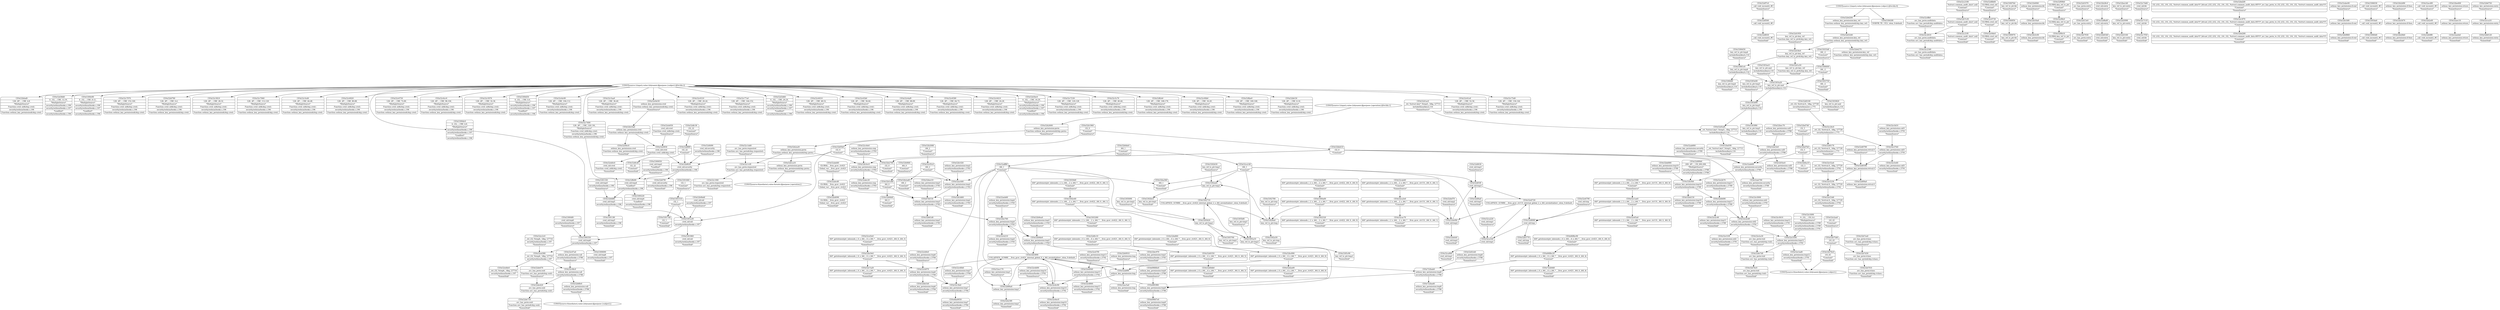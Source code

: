 digraph {
	CE0x52df830 [shape=record,shape=Mrecord,label="{CE0x52df830|_call_void_mcount()_#3|*SummSink*}"]
	CE0x52c5e40 [shape=record,shape=Mrecord,label="{CE0x52c5e40|128:_i8*,_:_CRE_44,48_|*MultipleSource*|Function::cred_sid&Arg::cred::|security/selinux/hooks.c,196|Function::selinux_key_permission&Arg::cred::}"]
	CE0x52b2760 [shape=record,shape=Mrecord,label="{CE0x52b2760|i32_0|*Constant*|*SummSink*}"]
	CE0x52c1ae0 [shape=record,shape=Mrecord,label="{CE0x52c1ae0|i64*_getelementptr_inbounds_(_2_x_i64_,_2_x_i64_*___llvm_gcov_ctr131,_i64_0,_i64_0)|*Constant*}"]
	CE0x52bf780 [shape=record,shape=Mrecord,label="{CE0x52bf780|128:_i8*,_:_CRE_0,4_|*MultipleSource*|Function::cred_sid&Arg::cred::|security/selinux/hooks.c,196|Function::selinux_key_permission&Arg::cred::}"]
	CE0x52e5590 [shape=record,shape=Mrecord,label="{CE0x52e5590|i64*_getelementptr_inbounds_(_2_x_i64_,_2_x_i64_*___llvm_gcov_ctr131,_i64_0,_i64_0)|*Constant*|*SummSource*}"]
	CE0x52c40b0 [shape=record,shape=Mrecord,label="{CE0x52c40b0|selinux_key_permission:tmp7|security/selinux/hooks.c,5784|*SummSource*}"]
	CE0x52b7e30 [shape=record,shape=Mrecord,label="{CE0x52b7e30|%struct.common_audit_data*_null|*Constant*}"]
	CE0x5302ae0 [shape=record,shape=Mrecord,label="{CE0x5302ae0|key_ref_to_ptr:tmp1}"]
	CE0x52df4a0 [shape=record,shape=Mrecord,label="{CE0x52df4a0|cred_sid:tmp3|*SummSink*}"]
	CE0x52b0de0 [shape=record,shape=Mrecord,label="{CE0x52b0de0|i64_1|*Constant*|*SummSource*}"]
	CE0x52b3ec0 [shape=record,shape=Mrecord,label="{CE0x52b3ec0|selinux_key_permission:cmp|security/selinux/hooks.c,5783}"]
	CE0x52ac170 [shape=record,shape=Mrecord,label="{CE0x52ac170|selinux_key_permission:tmp1|*SummSource*}"]
	CE0x52c5810 [shape=record,shape=Mrecord,label="{CE0x52c5810|128:_i8*,_:_CRE_28,32_|*MultipleSource*|Function::cred_sid&Arg::cred::|security/selinux/hooks.c,196|Function::selinux_key_permission&Arg::cred::}"]
	CE0x52d09a0 [shape=record,shape=Mrecord,label="{CE0x52d09a0|selinux_key_permission:retval.0|*SummSink*}"]
	CE0x52c0730 [shape=record,shape=Mrecord,label="{CE0x52c0730|GLOBAL:cred_sid|*Constant*}"]
	CE0x52d4490 [shape=record,shape=Mrecord,label="{CE0x52d4490|selinux_key_permission:tmp11|security/selinux/hooks.c,5789}"]
	CE0x52bb410 [shape=record,shape=Mrecord,label="{CE0x52bb410|i32_0|*Constant*}"]
	CE0x5300a00 [shape=record,shape=Mrecord,label="{CE0x5300a00|i64*_getelementptr_inbounds_(_2_x_i64_,_2_x_i64_*___llvm_gcov_ctr422,_i64_0,_i64_0)|*Constant*}"]
	CE0x5300970 [shape=record,shape=Mrecord,label="{CE0x5300970|key_ref_to_ptr:bb|*SummSink*}"]
	CE0x52ed4e0 [shape=record,shape=Mrecord,label="{CE0x52ed4e0|_ret_i32_%tmp6,_!dbg_!27716|security/selinux/hooks.c,197|*SummSink*}"]
	CE0x52cac70 [shape=record,shape=Mrecord,label="{CE0x52cac70|i64*_getelementptr_inbounds_(_2_x_i64_,_2_x_i64_*___llvm_gcov_ctr131,_i64_0,_i64_1)|*Constant*|*SummSink*}"]
	CE0x52b0f40 [shape=record,shape=Mrecord,label="{CE0x52b0f40|selinux_key_permission:bb|*SummSource*}"]
	CE0x52abf60 [shape=record,shape=Mrecord,label="{CE0x52abf60|selinux_key_permission:tmp}"]
	CE0x5302a50 [shape=record,shape=Mrecord,label="{CE0x5302a50|key_ref_to_ptr:tmp|*SummSink*}"]
	CE0x52dfcd0 [shape=record,shape=Mrecord,label="{CE0x52dfcd0|i32_22|*Constant*|*SummSink*}"]
	CE0x5300350 [shape=record,shape=Mrecord,label="{CE0x5300350|cred_sid:tmp6|security/selinux/hooks.c,197}"]
	CE0x52f1bc0 [shape=record,shape=Mrecord,label="{CE0x52f1bc0|selinux_key_permission:call1|security/selinux/hooks.c,5788|*SummSink*}"]
	CE0x52bc970 [shape=record,shape=Mrecord,label="{CE0x52bc970|selinux_key_permission:tmp5|security/selinux/hooks.c,5783|*SummSink*}"]
	CE0x52f09b0 [shape=record,shape=Mrecord,label="{CE0x52f09b0|GLOBAL:key_ref_to_ptr|*Constant*|*SummSource*}"]
	CE0x52b2ad0 [shape=record,shape=Mrecord,label="{CE0x52b2ad0|i64_2|*Constant*|*SummSink*}"]
	CE0x52bd7b0 [shape=record,shape=Mrecord,label="{CE0x52bd7b0|i32_5|*Constant*}"]
	CE0x52ca960 [shape=record,shape=Mrecord,label="{CE0x52ca960|cred_sid:tmp1|*SummSink*}"]
	CE0x52e47f0 [shape=record,shape=Mrecord,label="{CE0x52e47f0|selinux_key_permission:tmp13|security/selinux/hooks.c,5792|*SummSource*}"]
	CE0x5303e00 [shape=record,shape=Mrecord,label="{CE0x5303e00|key_ref_to_ptr:tmp5|include/linux/key.h,116|*SummSource*}"]
	CE0x52b2080 [shape=record,shape=Mrecord,label="{CE0x52b2080|i64_2|*Constant*|*SummSource*}"]
	CE0x52eb050 [shape=record,shape=Mrecord,label="{CE0x52eb050|cred_sid:cred|Function::cred_sid&Arg::cred::|*SummSource*}"]
	CE0x5300050 [shape=record,shape=Mrecord,label="{CE0x5300050|cred_sid:tmp4|*LoadInst*|security/selinux/hooks.c,196|*SummSource*}"]
	CE0x52c2180 [shape=record,shape=Mrecord,label="{CE0x52c2180|%struct.common_audit_data*_null|*Constant*|*SummSource*}"]
	CE0x52c05c0 [shape=record,shape=Mrecord,label="{CE0x52c05c0|i64_2|*Constant*}"]
	CE0x52b5770 [shape=record,shape=Mrecord,label="{CE0x52b5770|cred_sid:tmp|*SummSink*}"]
	CE0x53030d0 [shape=record,shape=Mrecord,label="{CE0x53030d0|i64*_getelementptr_inbounds_(_2_x_i64_,_2_x_i64_*___llvm_gcov_ctr422,_i64_0,_i64_1)|*Constant*|*SummSource*}"]
	CE0x52abc20 [shape=record,shape=Mrecord,label="{CE0x52abc20|selinux_key_permission:cmp|security/selinux/hooks.c,5783|*SummSink*}"]
	CE0x52e9de0 [shape=record,shape=Mrecord,label="{CE0x52e9de0|GLOBAL:cred_sid|*Constant*|*SummSink*}"]
	CE0x52bfd80 [shape=record,shape=Mrecord,label="{CE0x52bfd80|cred_sid:tmp5|security/selinux/hooks.c,196}"]
	CE0x53004f0 [shape=record,shape=Mrecord,label="{CE0x53004f0|cred_sid:tmp6|security/selinux/hooks.c,197|*SummSource*}"]
	CE0x5301510 [shape=record,shape=Mrecord,label="{CE0x5301510|i32_1|*Constant*}"]
	CE0x52d13e0 [shape=record,shape=Mrecord,label="{CE0x52d13e0|avc_has_perm:entry}"]
	CE0x52b3d60 [shape=record,shape=Mrecord,label="{CE0x52b3d60|selinux_key_permission:tmp2|security/selinux/hooks.c,5783|*SummSink*}"]
	CE0x52e6790 [shape=record,shape=Mrecord,label="{CE0x52e6790|cred_sid:tmp|*SummSource*}"]
	CE0x69666e0 [shape=record,shape=Mrecord,label="{CE0x69666e0|selinux_key_permission:tmp9|security/selinux/hooks.c,5786|*SummSource*}"]
	CE0x52b4200 [shape=record,shape=Mrecord,label="{CE0x52b4200|selinux_key_permission:key_ref|Function::selinux_key_permission&Arg::key_ref::|*SummSource*}"]
	CE0x5305620 [shape=record,shape=Mrecord,label="{CE0x5305620|key_ref_to_ptr:tmp2}"]
	CE0x52bd150 [shape=record,shape=Mrecord,label="{CE0x52bd150|selinux_key_permission:tmp10|security/selinux/hooks.c,5789|*SummSink*}"]
	CE0x52de670 [shape=record,shape=Mrecord,label="{CE0x52de670|avc_has_perm:ssid|Function::avc_has_perm&Arg::ssid::|*SummSource*}"]
	CE0x5303d90 [shape=record,shape=Mrecord,label="{CE0x5303d90|key_ref_to_ptr:tmp5|include/linux/key.h,116}"]
	CE0x52c3fa0 [shape=record,shape=Mrecord,label="{CE0x52c3fa0|selinux_key_permission:tmp7|security/selinux/hooks.c,5784}"]
	CE0x722b9d0 [shape=record,shape=Mrecord,label="{CE0x722b9d0|i64*_getelementptr_inbounds_(_6_x_i64_,_6_x_i64_*___llvm_gcov_ctr421,_i64_0,_i64_4)|*Constant*|*SummSink*}"]
	CE0x5303a20 [shape=record,shape=Mrecord,label="{CE0x5303a20|key_ref_to_ptr:and|include/linux/key.h,116}"]
	CE0x5305690 [shape=record,shape=Mrecord,label="{CE0x5305690|key_ref_to_ptr:tmp2|*SummSource*}"]
	CE0x52cffb0 [shape=record,shape=Mrecord,label="{CE0x52cffb0|avc_has_perm:auditdata|Function::avc_has_perm&Arg::auditdata::|*SummSource*}"]
	CE0x52e5230 [shape=record,shape=Mrecord,label="{CE0x52e5230|_ret_i32_%retval.0,_!dbg_!27729|security/selinux/hooks.c,5792}"]
	CE0x52e6720 [shape=record,shape=Mrecord,label="{CE0x52e6720|COLLAPSED:_GCMRE___llvm_gcov_ctr131_internal_global_2_x_i64_zeroinitializer:_elem_0:default:}"]
	CE0x52e2aa0 [shape=record,shape=Mrecord,label="{CE0x52e2aa0|i16_43|*Constant*|*SummSource*}"]
	CE0x52de420 [shape=record,shape=Mrecord,label="{CE0x52de420|avc_has_perm:ssid|Function::avc_has_perm&Arg::ssid::}"]
	CE0x52bf460 [shape=record,shape=Mrecord,label="{CE0x52bf460|i64_0|*Constant*|*SummSource*}"]
	CE0x52b6540 [shape=record,shape=Mrecord,label="{CE0x52b6540|cred_sid:entry|*SummSink*}"]
	CE0x52cc6e0 [shape=record,shape=Mrecord,label="{CE0x52cc6e0|selinux_key_permission:cmp|security/selinux/hooks.c,5783|*SummSource*}"]
	CE0x5303820 [shape=record,shape=Mrecord,label="{CE0x5303820|key_ref_to_ptr:and|include/linux/key.h,116|*SummSink*}"]
	CE0x69667e0 [shape=record,shape=Mrecord,label="{CE0x69667e0|selinux_key_permission:tmp9|security/selinux/hooks.c,5786|*SummSink*}"]
	CE0x52d5af0 [shape=record,shape=Mrecord,label="{CE0x52d5af0|_ret_%struct.key*_%tmp5,_!dbg_!27715|include/linux/key.h,116}"]
	CE0x52bf5b0 [shape=record,shape=Mrecord,label="{CE0x52bf5b0|i32_0|*Constant*}"]
	CE0x52ac5a0 [shape=record,shape=Mrecord,label="{CE0x52ac5a0|selinux_key_permission:tmp|*SummSink*}"]
	CE0x52bf620 [shape=record,shape=Mrecord,label="{CE0x52bf620|cred_sid:security|security/selinux/hooks.c,196}"]
	CE0x52d3090 [shape=record,shape=Mrecord,label="{CE0x52d3090|key_ref_to_ptr:entry}"]
	CE0x52c7f50 [shape=record,shape=Mrecord,label="{CE0x52c7f50|cred_sid:bb|*SummSink*}"]
	CE0x52aff80 [shape=record,shape=Mrecord,label="{CE0x52aff80|i64_1|*Constant*}"]
	CE0x53043f0 [shape=record,shape=Mrecord,label="{CE0x53043f0|VOIDTB_TE:_CE2:_elem_0:default:}"]
	CE0x52c7060 [shape=record,shape=Mrecord,label="{CE0x52c7060|128:_i8*,_:_CRE_112,120_|*MultipleSource*|Function::cred_sid&Arg::cred::|security/selinux/hooks.c,196|Function::selinux_key_permission&Arg::cred::}"]
	CE0x5300dc0 [shape=record,shape=Mrecord,label="{CE0x5300dc0|4:_i32,_:_CRE_4,8_|*MultipleSource*|security/selinux/hooks.c,196|security/selinux/hooks.c,197|*LoadInst*|security/selinux/hooks.c,196}"]
	CE0x52bc9e0 [shape=record,shape=Mrecord,label="{CE0x52bc9e0|i64*_getelementptr_inbounds_(_6_x_i64_,_6_x_i64_*___llvm_gcov_ctr421,_i64_0,_i64_3)|*Constant*}"]
	CE0x5302780 [shape=record,shape=Mrecord,label="{CE0x5302780|key_ref_to_ptr:tmp|*SummSource*}"]
	CE0x52cb9e0 [shape=record,shape=Mrecord,label="{CE0x52cb9e0|selinux_key_permission:tmp6|security/selinux/hooks.c,5784|*SummSource*}"]
	CE0x52e7a20 [shape=record,shape=Mrecord,label="{CE0x52e7a20|i64*_getelementptr_inbounds_(_6_x_i64_,_6_x_i64_*___llvm_gcov_ctr421,_i64_0,_i64_3)|*Constant*|*SummSink*}"]
	CE0x52d1070 [shape=record,shape=Mrecord,label="{CE0x52d1070|avc_has_perm:entry|*SummSource*}"]
	CE0x5305bf0 [shape=record,shape=Mrecord,label="{CE0x5305bf0|key_ref_to_ptr:tmp3|*SummSource*}"]
	CE0x52b2a20 [shape=record,shape=Mrecord,label="{CE0x52b2a20|selinux_key_permission:perm|Function::selinux_key_permission&Arg::perm::}"]
	CE0x722ba40 [shape=record,shape=Mrecord,label="{CE0x722ba40|selinux_key_permission:tmp8|security/selinux/hooks.c,5786|*SummSink*}"]
	CE0x52e2ed0 [shape=record,shape=Mrecord,label="{CE0x52e2ed0|selinux_key_permission:sid2|security/selinux/hooks.c,5791}"]
	CE0x53007b0 [shape=record,shape=Mrecord,label="{CE0x53007b0|key_ref_to_ptr:bb|*SummSource*}"]
	CE0x52bee10 [shape=record,shape=Mrecord,label="{CE0x52bee10|selinux_key_permission:tmp3|security/selinux/hooks.c,5783|*SummSource*}"]
	CE0x5301330 [shape=record,shape=Mrecord,label="{CE0x5301330|cred_sid:tmp5|security/selinux/hooks.c,196|*SummSource*}"]
	CE0x52de7d0 [shape=record,shape=Mrecord,label="{CE0x52de7d0|avc_has_perm:tsid|Function::avc_has_perm&Arg::tsid::}"]
	CE0x67bf150 [shape=record,shape=Mrecord,label="{CE0x67bf150|selinux_key_permission:tmp3|security/selinux/hooks.c,5783}"]
	CE0x52def00 [shape=record,shape=Mrecord,label="{CE0x52def00|cred_sid:tmp2}"]
	CE0x52defe0 [shape=record,shape=Mrecord,label="{CE0x52defe0|cred_sid:tmp2|*SummSink*}"]
	CE0x53013f0 [shape=record,shape=Mrecord,label="{CE0x53013f0|cred_sid:tmp5|security/selinux/hooks.c,196|*SummSink*}"]
	CE0x5302e40 [shape=record,shape=Mrecord,label="{CE0x5302e40|i64*_getelementptr_inbounds_(_2_x_i64_,_2_x_i64_*___llvm_gcov_ctr422,_i64_0,_i64_1)|*Constant*}"]
	CE0x52bd280 [shape=record,shape=Mrecord,label="{CE0x52bd280|i32_(i32,_i32,_i16,_i32,_%struct.common_audit_data*)*_bitcast_(i32_(i32,_i32,_i16,_i32,_%struct.common_audit_data.495*)*_avc_has_perm_to_i32_(i32,_i32,_i16,_i32,_%struct.common_audit_data*)*)|*Constant*|*SummSink*}"]
	CE0x52e3f70 [shape=record,shape=Mrecord,label="{CE0x52e3f70|i32_(i32,_i32,_i16,_i32,_%struct.common_audit_data*)*_bitcast_(i32_(i32,_i32,_i16,_i32,_%struct.common_audit_data.495*)*_avc_has_perm_to_i32_(i32,_i32,_i16,_i32,_%struct.common_audit_data*)*)|*Constant*}"]
	CE0x52bf7f0 [shape=record,shape=Mrecord,label="{CE0x52bf7f0|cred_sid:security|security/selinux/hooks.c,196|*SummSink*}"]
	CE0x52ffe80 [shape=record,shape=Mrecord,label="{CE0x52ffe80|cred_sid:tmp4|*LoadInst*|security/selinux/hooks.c,196}"]
	CE0x52b7d30 [shape=record,shape=Mrecord,label="{CE0x52b7d30|avc_has_perm:tclass|Function::avc_has_perm&Arg::tclass::}"]
	CE0x52b1fd0 [shape=record,shape=Mrecord,label="{CE0x52b1fd0|selinux_key_permission:if.end}"]
	CE0x5301860 [shape=record,shape=Mrecord,label="{CE0x5301860|cred_sid:sid|security/selinux/hooks.c,197|*SummSink*}"]
	CE0x52b2600 [shape=record,shape=Mrecord,label="{CE0x52b2600|selinux_key_permission:perm|Function::selinux_key_permission&Arg::perm::|*SummSource*}"]
	CE0x52b7930 [shape=record,shape=Mrecord,label="{CE0x52b7930|avc_has_perm:entry|*SummSink*}"]
	"CONST[source:0(mediator),value:2(dynamic)][purpose:{object}]"
	CE0x52def70 [shape=record,shape=Mrecord,label="{CE0x52def70|cred_sid:tmp2|*SummSource*}"]
	CE0x52ab790 [shape=record,shape=Mrecord,label="{CE0x52ab790|selinux_key_permission:security|security/selinux/hooks.c,5789|*SummSink*}"]
	CE0x52c6920 [shape=record,shape=Mrecord,label="{CE0x52c6920|128:_i8*,_:_CRE_80,88_|*MultipleSource*|Function::cred_sid&Arg::cred::|security/selinux/hooks.c,196|Function::selinux_key_permission&Arg::cred::}"]
	CE0x52ec2c0 [shape=record,shape=Mrecord,label="{CE0x52ec2c0|_ret_i32_%tmp6,_!dbg_!27716|security/selinux/hooks.c,197|*SummSource*}"]
	CE0x52c6750 [shape=record,shape=Mrecord,label="{CE0x52c6750|128:_i8*,_:_CRE_72,80_|*MultipleSource*|Function::cred_sid&Arg::cred::|security/selinux/hooks.c,196|Function::selinux_key_permission&Arg::cred::}"]
	CE0x53026a0 [shape=record,shape=Mrecord,label="{CE0x53026a0|key_ref_to_ptr:tmp}"]
	CE0x52e4c90 [shape=record,shape=Mrecord,label="{CE0x52e4c90|selinux_key_permission:tmp14|security/selinux/hooks.c,5792}"]
	CE0x52c6cc0 [shape=record,shape=Mrecord,label="{CE0x52c6cc0|128:_i8*,_:_CRE_96,104_|*MultipleSource*|Function::cred_sid&Arg::cred::|security/selinux/hooks.c,196|Function::selinux_key_permission&Arg::cred::}"]
	CE0x52ca140 [shape=record,shape=Mrecord,label="{CE0x52ca140|i64_1|*Constant*}"]
	CE0x52abd40 [shape=record,shape=Mrecord,label="{CE0x52abd40|GLOBAL:__llvm_gcov_ctr421|Global_var:__llvm_gcov_ctr421|*SummSource*}"]
	CE0x52df1f0 [shape=record,shape=Mrecord,label="{CE0x52df1f0|cred_sid:tmp3}"]
	CE0x5305a10 [shape=record,shape=Mrecord,label="{CE0x5305a10|key_ref_to_ptr:tmp3}"]
	CE0x52cd3e0 [shape=record,shape=Mrecord,label="{CE0x52cd3e0|i64*_getelementptr_inbounds_(_6_x_i64_,_6_x_i64_*___llvm_gcov_ctr421,_i64_0,_i64_3)|*Constant*|*SummSource*}"]
	CE0x52de710 [shape=record,shape=Mrecord,label="{CE0x52de710|avc_has_perm:ssid|Function::avc_has_perm&Arg::ssid::|*SummSink*}"]
	CE0x52c2610 [shape=record,shape=Mrecord,label="{CE0x52c2610|avc_has_perm:auditdata|Function::avc_has_perm&Arg::auditdata::}"]
	CE0x52ac440 [shape=record,shape=Mrecord,label="{CE0x52ac440|selinux_key_permission:tmp2|security/selinux/hooks.c,5783}"]
	CE0x52b7ea0 [shape=record,shape=Mrecord,label="{CE0x52b7ea0|avc_has_perm:tclass|Function::avc_has_perm&Arg::tclass::|*SummSource*}"]
	CE0x52c5970 [shape=record,shape=Mrecord,label="{CE0x52c5970|128:_i8*,_:_CRE_32,36_|*MultipleSource*|Function::cred_sid&Arg::cred::|security/selinux/hooks.c,196|Function::selinux_key_permission&Arg::cred::}"]
	CE0x52b9bd0 [shape=record,shape=Mrecord,label="{CE0x52b9bd0|cred_sid:sid|security/selinux/hooks.c,197|*SummSource*}"]
	CE0x5300d50 [shape=record,shape=Mrecord,label="{CE0x5300d50|4:_i32,_:_CRE_0,4_|*MultipleSource*|security/selinux/hooks.c,196|security/selinux/hooks.c,197|*LoadInst*|security/selinux/hooks.c,196}"]
	CE0x52e3ad0 [shape=record,shape=Mrecord,label="{CE0x52e3ad0|selinux_key_permission:tmp12|security/selinux/hooks.c,5791|*SummSink*}"]
	CE0x52b61d0 [shape=record,shape=Mrecord,label="{CE0x52b61d0|selinux_key_permission:tmp3|security/selinux/hooks.c,5783|*SummSink*}"]
	CE0x4ba9050 [shape=record,shape=Mrecord,label="{CE0x4ba9050|selinux_key_permission:tmp7|security/selinux/hooks.c,5784|*SummSink*}"]
	CE0x52c6e90 [shape=record,shape=Mrecord,label="{CE0x52c6e90|128:_i8*,_:_CRE_104,112_|*MultipleSource*|Function::cred_sid&Arg::cred::|security/selinux/hooks.c,196|Function::selinux_key_permission&Arg::cred::}"]
	CE0x52d1ac0 [shape=record,shape=Mrecord,label="{CE0x52d1ac0|_ret_%struct.key*_%tmp5,_!dbg_!27715|include/linux/key.h,116|*SummSource*}"]
	CE0x52e31f0 [shape=record,shape=Mrecord,label="{CE0x52e31f0|selinux_key_permission:sid2|security/selinux/hooks.c,5791|*SummSink*}"]
	CE0x52c06c0 [shape=record,shape=Mrecord,label="{CE0x52c06c0|selinux_key_permission:call|security/selinux/hooks.c,5786}"]
	CE0x52d90b0 [shape=record,shape=Mrecord,label="{CE0x52d90b0|200:_i8*,_:_CR_200,208_|*MultipleSource*|security/selinux/hooks.c,5788|security/selinux/hooks.c,5789}"]
	CE0x52e2a30 [shape=record,shape=Mrecord,label="{CE0x52e2a30|avc_has_perm:tsid|Function::avc_has_perm&Arg::tsid::|*SummSource*}"]
	CE0x52d0350 [shape=record,shape=Mrecord,label="{CE0x52d0350|i64*_getelementptr_inbounds_(_6_x_i64_,_6_x_i64_*___llvm_gcov_ctr421,_i64_0,_i64_5)|*Constant*}"]
	CE0x52bd080 [shape=record,shape=Mrecord,label="{CE0x52bd080|selinux_key_permission:tmp10|security/selinux/hooks.c,5789|*SummSource*}"]
	CE0x52b66a0 [shape=record,shape=Mrecord,label="{CE0x52b66a0|selinux_key_permission:tmp1}"]
	CE0x52e53d0 [shape=record,shape=Mrecord,label="{CE0x52e53d0|_ret_i32_%retval.0,_!dbg_!27729|security/selinux/hooks.c,5792|*SummSink*}"]
	CE0x52c24c0 [shape=record,shape=Mrecord,label="{CE0x52c24c0|_ret_i32_%retval.0,_!dbg_!27728|security/selinux/avc.c,775}"]
	CE0x5303280 [shape=record,shape=Mrecord,label="{CE0x5303280|i64*_getelementptr_inbounds_(_2_x_i64_,_2_x_i64_*___llvm_gcov_ctr422,_i64_0,_i64_1)|*Constant*|*SummSink*}"]
	CE0x52ed380 [shape=record,shape=Mrecord,label="{CE0x52ed380|_ret_i32_%tmp6,_!dbg_!27716|security/selinux/hooks.c,197}"]
	CE0x52bf4d0 [shape=record,shape=Mrecord,label="{CE0x52bf4d0|i64_0|*Constant*|*SummSink*}"]
	CE0x5306450 [shape=record,shape=Mrecord,label="{CE0x5306450|key_ref_to_ptr:tmp4|include/linux/key.h,116|*SummSource*}"]
	CE0x52c5aa0 [shape=record,shape=Mrecord,label="{CE0x52c5aa0|128:_i8*,_:_CRE_36,40_|*MultipleSource*|Function::cred_sid&Arg::cred::|security/selinux/hooks.c,196|Function::selinux_key_permission&Arg::cred::}"]
	CE0x52bd2f0 [shape=record,shape=Mrecord,label="{CE0x52bd2f0|i32_(i32,_i32,_i16,_i32,_%struct.common_audit_data*)*_bitcast_(i32_(i32,_i32,_i16,_i32,_%struct.common_audit_data.495*)*_avc_has_perm_to_i32_(i32,_i32,_i16,_i32,_%struct.common_audit_data*)*)|*Constant*|*SummSource*}"]
	CE0x53064f0 [shape=record,shape=Mrecord,label="{CE0x53064f0|key_ref_to_ptr:tmp4|include/linux/key.h,116|*SummSink*}"]
	CE0x52e4860 [shape=record,shape=Mrecord,label="{CE0x52e4860|selinux_key_permission:tmp13|security/selinux/hooks.c,5792|*SummSink*}"]
	CE0x52b5b90 [shape=record,shape=Mrecord,label="{CE0x52b5b90|i64*_getelementptr_inbounds_(_2_x_i64_,_2_x_i64_*___llvm_gcov_ctr422,_i64_0,_i64_0)|*Constant*|*SummSource*}"]
	CE0x52c0310 [shape=record,shape=Mrecord,label="{CE0x52c0310|128:_i8*,_:_CRE_20,24_|*MultipleSource*|Function::cred_sid&Arg::cred::|security/selinux/hooks.c,196|Function::selinux_key_permission&Arg::cred::}"]
	CE0x53061e0 [shape=record,shape=Mrecord,label="{CE0x53061e0|key_ref_to_ptr:tmp4|include/linux/key.h,116}"]
	CE0x52be760 [shape=record,shape=Mrecord,label="{CE0x52be760|selinux_key_permission:tmp4|security/selinux/hooks.c,5783}"]
	CE0x52e9e50 [shape=record,shape=Mrecord,label="{CE0x52e9e50|selinux_key_permission:cred|Function::selinux_key_permission&Arg::cred::|*SummSource*}"]
	CE0x52c77a0 [shape=record,shape=Mrecord,label="{CE0x52c77a0|128:_i8*,_:_CRE_144,152_|*MultipleSource*|Function::cred_sid&Arg::cred::|security/selinux/hooks.c,196|Function::selinux_key_permission&Arg::cred::}"]
	"CONST[source:1(input),value:2(dynamic)][purpose:{operation}][SrcIdx:1]"
	CE0x52e3500 [shape=record,shape=Mrecord,label="{CE0x52e3500|selinux_key_permission:tmp12|security/selinux/hooks.c,5791}"]
	CE0x52e4d00 [shape=record,shape=Mrecord,label="{CE0x52e4d00|selinux_key_permission:tmp14|security/selinux/hooks.c,5792|*SummSource*}"]
	CE0x5305da0 [shape=record,shape=Mrecord,label="{CE0x5305da0|_call_void_mcount()_#3}"]
	CE0x52d0c10 [shape=record,shape=Mrecord,label="{CE0x52d0c10|i64*_getelementptr_inbounds_(_6_x_i64_,_6_x_i64_*___llvm_gcov_ctr421,_i64_0,_i64_5)|*Constant*|*SummSource*}"]
	CE0x52ee5e0 [shape=record,shape=Mrecord,label="{CE0x52ee5e0|selinux_key_permission:call1|security/selinux/hooks.c,5788}"]
	CE0x52abe00 [shape=record,shape=Mrecord,label="{CE0x52abe00|selinux_key_permission:if.end|*SummSource*}"]
	CE0x52b1f20 [shape=record,shape=Mrecord,label="{CE0x52b1f20|selinux_key_permission:tmp2|security/selinux/hooks.c,5783|*SummSource*}"]
	CE0x52d3d60 [shape=record,shape=Mrecord,label="{CE0x52d3d60|4:_i32,_:_CRE_20,24_|*MultipleSource*|security/selinux/hooks.c,196|security/selinux/hooks.c,197|*LoadInst*|security/selinux/hooks.c,196}"]
	"CONST[source:0(mediator),value:2(dynamic)][purpose:{subject}]"
	CE0x52d8b60 [shape=record,shape=Mrecord,label="{CE0x52d8b60|GLOBAL:cred_sid|*Constant*|*SummSource*}"]
	CE0x52dfc30 [shape=record,shape=Mrecord,label="{CE0x52dfc30|i32_22|*Constant*|*SummSource*}"]
	CE0x52c6010 [shape=record,shape=Mrecord,label="{CE0x52c6010|128:_i8*,_:_CRE_48,52_|*MultipleSource*|Function::cred_sid&Arg::cred::|security/selinux/hooks.c,196|Function::selinux_key_permission&Arg::cred::}"]
	CE0x52c1dd0 [shape=record,shape=Mrecord,label="{CE0x52c1dd0|avc_has_perm:requested|Function::avc_has_perm&Arg::requested::|*SummSource*}"]
	CE0x52c63b0 [shape=record,shape=Mrecord,label="{CE0x52c63b0|128:_i8*,_:_CRE_56,64_|*MultipleSource*|Function::cred_sid&Arg::cred::|security/selinux/hooks.c,196|Function::selinux_key_permission&Arg::cred::}"]
	CE0x5303f80 [shape=record,shape=Mrecord,label="{CE0x5303f80|key_ref_to_ptr:tmp5|include/linux/key.h,116|*SummSink*}"]
	CE0x52d3160 [shape=record,shape=Mrecord,label="{CE0x52d3160|key_ref_to_ptr:entry|*SummSink*}"]
	CE0x52abcd0 [shape=record,shape=Mrecord,label="{CE0x52abcd0|GLOBAL:__llvm_gcov_ctr421|Global_var:__llvm_gcov_ctr421}"]
	CE0x52e4ec0 [shape=record,shape=Mrecord,label="{CE0x52e4ec0|selinux_key_permission:tmp14|security/selinux/hooks.c,5792|*SummSink*}"]
	CE0x52d8af0 [shape=record,shape=Mrecord,label="{CE0x52d8af0|cred_sid:entry}"]
	CE0x52c6af0 [shape=record,shape=Mrecord,label="{CE0x52c6af0|128:_i8*,_:_CRE_88,89_|*MultipleSource*|Function::cred_sid&Arg::cred::|security/selinux/hooks.c,196|Function::selinux_key_permission&Arg::cred::}"]
	CE0x52e6940 [shape=record,shape=Mrecord,label="{CE0x52e6940|selinux_key_permission:tmp13|security/selinux/hooks.c,5792}"]
	CE0x52bec70 [shape=record,shape=Mrecord,label="{CE0x52bec70|selinux_key_permission:call1|security/selinux/hooks.c,5788|*SummSource*}"]
	CE0x52cb210 [shape=record,shape=Mrecord,label="{CE0x52cb210|selinux_key_permission:tmp4|security/selinux/hooks.c,5783|*SummSink*}"]
	CE0x52d5cb0 [shape=record,shape=Mrecord,label="{CE0x52d5cb0|selinux_key_permission:tmp8|security/selinux/hooks.c,5786|*SummSource*}"]
	CE0x5305700 [shape=record,shape=Mrecord,label="{CE0x5305700|key_ref_to_ptr:tmp2|*SummSink*}"]
	CE0x52e65a0 [shape=record,shape=Mrecord,label="{CE0x52e65a0|i64*_getelementptr_inbounds_(_2_x_i64_,_2_x_i64_*___llvm_gcov_ctr131,_i64_0,_i64_0)|*Constant*|*SummSink*}"]
	CE0x52e52a0 [shape=record,shape=Mrecord,label="{CE0x52e52a0|_ret_i32_%retval.0,_!dbg_!27729|security/selinux/hooks.c,5792|*SummSource*}"]
	CE0x5303750 [shape=record,shape=Mrecord,label="{CE0x5303750|i64_-2|*Constant*|*SummSink*}"]
	CE0x52b1960 [shape=record,shape=Mrecord,label="{CE0x52b1960|i32_0|*Constant*|*SummSource*}"]
	CE0x52c7dd0 [shape=record,shape=Mrecord,label="{CE0x52c7dd0|cred_sid:bb|*SummSource*}"]
	CE0x52b3470 [shape=record,shape=Mrecord,label="{CE0x52b3470|selinux_key_permission:if.then}"]
	CE0x52c7c10 [shape=record,shape=Mrecord,label="{CE0x52c7c10|cred_sid:bb}"]
	CE0x52ac4f0 [shape=record,shape=Mrecord,label="{CE0x52ac4f0|_call_void_mcount()_#3|*SummSource*}"]
	CE0x52c6580 [shape=record,shape=Mrecord,label="{CE0x52c6580|128:_i8*,_:_CRE_64,72_|*MultipleSource*|Function::cred_sid&Arg::cred::|security/selinux/hooks.c,196|Function::selinux_key_permission&Arg::cred::}"]
	CE0x668bc90 [shape=record,shape=Mrecord,label="{CE0x668bc90|i64*_getelementptr_inbounds_(_6_x_i64_,_6_x_i64_*___llvm_gcov_ctr421,_i64_0,_i64_4)|*Constant*|*SummSource*}"]
	CE0x52b16a0 [shape=record,shape=Mrecord,label="{CE0x52b16a0|selinux_key_permission:bb}"]
	CE0x5302520 [shape=record,shape=Mrecord,label="{CE0x5302520|i64*_getelementptr_inbounds_(_2_x_i64_,_2_x_i64_*___llvm_gcov_ctr422,_i64_0,_i64_0)|*Constant*|*SummSink*}"]
	CE0x52ca220 [shape=record,shape=Mrecord,label="{CE0x52ca220|cred_sid:tmp1|*SummSource*}"]
	CE0x52c2340 [shape=record,shape=Mrecord,label="{CE0x52c2340|avc_has_perm:auditdata|Function::avc_has_perm&Arg::auditdata::|*SummSink*}"]
	CE0x52d1950 [shape=record,shape=Mrecord,label="{CE0x52d1950|key_ref_to_ptr:key_ref|Function::key_ref_to_ptr&Arg::key_ref::|*SummSource*}"]
	CE0x52bb1b0 [shape=record,shape=Mrecord,label="{CE0x52bb1b0|selinux_key_permission:tmp6|security/selinux/hooks.c,5784|*SummSink*}"]
	CE0x52c7400 [shape=record,shape=Mrecord,label="{CE0x52c7400|128:_i8*,_:_CRE_128,136_|*MultipleSource*|Function::cred_sid&Arg::cred::|security/selinux/hooks.c,196|Function::selinux_key_permission&Arg::cred::}"]
	CE0x52aec10 [shape=record,shape=Mrecord,label="{CE0x52aec10|selinux_key_permission:return}"]
	CE0x52df7c0 [shape=record,shape=Mrecord,label="{CE0x52df7c0|_call_void_mcount()_#3|*SummSource*}"]
	"CONST[source:1(input),value:2(dynamic)][purpose:{subject}][SrcIdx:2]"
	CE0x52cb970 [shape=record,shape=Mrecord,label="{CE0x52cb970|selinux_key_permission:tmp6|security/selinux/hooks.c,5784}"]
	CE0x52e3610 [shape=record,shape=Mrecord,label="{CE0x52e3610|selinux_key_permission:tmp12|security/selinux/hooks.c,5791|*SummSource*}"]
	CE0x52b0910 [shape=record,shape=Mrecord,label="{CE0x52b0910|selinux_key_permission:tmp|*SummSource*}"]
	CE0x52c0410 [shape=record,shape=Mrecord,label="{CE0x52c0410|128:_i8*,_:_CRE_24,28_|*MultipleSource*|Function::cred_sid&Arg::cred::|security/selinux/hooks.c,196|Function::selinux_key_permission&Arg::cred::}"]
	CE0x53017d0 [shape=record,shape=Mrecord,label="{CE0x53017d0|i32_1|*Constant*|*SummSink*}"]
	CE0x52b3c00 [shape=record,shape=Mrecord,label="{CE0x52b3c00|selinux_key_permission:bb|*SummSink*}"]
	CE0x52eb0c0 [shape=record,shape=Mrecord,label="{CE0x52eb0c0|cred_sid:cred|Function::cred_sid&Arg::cred::|*SummSink*}"]
	CE0x52d0100 [shape=record,shape=Mrecord,label="{CE0x52d0100|_ret_i32_%retval.0,_!dbg_!27728|security/selinux/avc.c,775|*SummSource*}"]
	CE0x52b1a10 [shape=record,shape=Mrecord,label="{CE0x52b1a10|selinux_key_permission:perm|Function::selinux_key_permission&Arg::perm::|*SummSink*}"]
	CE0x52b7f10 [shape=record,shape=Mrecord,label="{CE0x52b7f10|avc_has_perm:tclass|Function::avc_has_perm&Arg::tclass::|*SummSink*}"]
	CE0x52b4090 [shape=record,shape=Mrecord,label="{CE0x52b4090|GLOBAL:__llvm_gcov_ctr421|Global_var:__llvm_gcov_ctr421|*SummSink*}"]
	CE0x52b1e80 [shape=record,shape=Mrecord,label="{CE0x52b1e80|i64_0|*Constant*}"]
	CE0x52d3bc0 [shape=record,shape=Mrecord,label="{CE0x52d3bc0|4:_i32,_:_CRE_16,20_|*MultipleSource*|security/selinux/hooks.c,196|security/selinux/hooks.c,197|*LoadInst*|security/selinux/hooks.c,196}"]
	CE0x52df8f0 [shape=record,shape=Mrecord,label="{CE0x52df8f0|i32_22|*Constant*}"]
	CE0x52be600 [shape=record,shape=Mrecord,label="{CE0x52be600|selinux_key_permission:return|*SummSource*}"]
	CE0x5303ac0 [shape=record,shape=Mrecord,label="{CE0x5303ac0|key_ref_to_ptr:and|include/linux/key.h,116|*SummSource*}"]
	CE0x52b23f0 [shape=record,shape=Mrecord,label="{CE0x52b23f0|selinux_key_permission:tmp1|*SummSink*}"]
	CE0x52dfd90 [shape=record,shape=Mrecord,label="{CE0x52dfd90|cred_sid:security|security/selinux/hooks.c,196|*SummSource*}"]
	CE0x52b3890 [shape=record,shape=Mrecord,label="{CE0x52b3890|COLLAPSED:_GCMRE___llvm_gcov_ctr421_internal_global_6_x_i64_zeroinitializer:_elem_0:default:}"]
	CE0x52bcfb0 [shape=record,shape=Mrecord,label="{CE0x52bcfb0|selinux_key_permission:tmp10|security/selinux/hooks.c,5789}"]
	CE0x668bc20 [shape=record,shape=Mrecord,label="{CE0x668bc20|i64*_getelementptr_inbounds_(_6_x_i64_,_6_x_i64_*___llvm_gcov_ctr421,_i64_0,_i64_4)|*Constant*}"]
	CE0x5301660 [shape=record,shape=Mrecord,label="{CE0x5301660|i32_1|*Constant*|*SummSource*}"]
	CE0x52e3490 [shape=record,shape=Mrecord,label="{CE0x52e3490|0:_i32,_:_CR_0,4_|*MultipleSource*|security/selinux/hooks.c,5789|security/selinux/hooks.c,5789|security/selinux/hooks.c,5791}"]
	CE0x52c7230 [shape=record,shape=Mrecord,label="{CE0x52c7230|128:_i8*,_:_CRE_120,128_|*MultipleSource*|Function::cred_sid&Arg::cred::|security/selinux/hooks.c,196|Function::selinux_key_permission&Arg::cred::}"]
	CE0x53060d0 [shape=record,shape=Mrecord,label="{CE0x53060d0|_call_void_mcount()_#3|*SummSink*}"]
	CE0x52bdf40 [shape=record,shape=Mrecord,label="{CE0x52bdf40|i64*_getelementptr_inbounds_(_6_x_i64_,_6_x_i64_*___llvm_gcov_ctr421,_i64_0,_i64_0)|*Constant*|*SummSource*}"]
	CE0x5306600 [shape=record,shape=Mrecord,label="{CE0x5306600|i64_-2|*Constant*}"]
	CE0x52b10a0 [shape=record,shape=Mrecord,label="{CE0x52b10a0|selinux_key_permission:cred|Function::selinux_key_permission&Arg::cred::}"]
	CE0x52b2d90 [shape=record,shape=Mrecord,label="{CE0x52b2d90|selinux_key_permission:if.then|*SummSource*}"]
	CE0x52b6a10 [shape=record,shape=Mrecord,label="{CE0x52b6a10|i32_5|*Constant*|*SummSink*}"]
	CE0x52b75d0 [shape=record,shape=Mrecord,label="{CE0x52b75d0|i16_43|*Constant*}"]
	CE0x52df430 [shape=record,shape=Mrecord,label="{CE0x52df430|cred_sid:tmp3|*SummSource*}"]
	CE0x52d0790 [shape=record,shape=Mrecord,label="{CE0x52d0790|selinux_key_permission:retval.0|*SummSource*}"]
	CE0x52ca3e0 [shape=record,shape=Mrecord,label="{CE0x52ca3e0|i64*_getelementptr_inbounds_(_2_x_i64_,_2_x_i64_*___llvm_gcov_ctr131,_i64_0,_i64_1)|*Constant*}"]
	CE0x52c5c70 [shape=record,shape=Mrecord,label="{CE0x52c5c70|128:_i8*,_:_CRE_40,44_|*MultipleSource*|Function::cred_sid&Arg::cred::|security/selinux/hooks.c,196|Function::selinux_key_permission&Arg::cred::}"]
	CE0x52ba1d0 [shape=record,shape=Mrecord,label="{CE0x52ba1d0|key_ref_to_ptr:entry|*SummSource*}"]
	CE0x52d0590 [shape=record,shape=Mrecord,label="{CE0x52d0590|selinux_key_permission:retval.0}"]
	CE0x52ffcb0 [shape=record,shape=Mrecord,label="{CE0x52ffcb0|128:_i8*,_:_CRE_168,176_|*MultipleSource*|Function::cred_sid&Arg::cred::|security/selinux/hooks.c,196|Function::selinux_key_permission&Arg::cred::}"]
	CE0x52f0b10 [shape=record,shape=Mrecord,label="{CE0x52f0b10|GLOBAL:key_ref_to_ptr|*Constant*|*SummSink*}"]
	CE0x52b8fe0 [shape=record,shape=Mrecord,label="{CE0x52b8fe0|selinux_key_permission:call|security/selinux/hooks.c,5786|*SummSink*}"]
	CE0x52e3e40 [shape=record,shape=Mrecord,label="{CE0x52e3e40|selinux_key_permission:call3|security/selinux/hooks.c,5791|*SummSink*}"]
	CE0x5300f50 [shape=record,shape=Mrecord,label="{CE0x5300f50|key_ref_to_ptr:bb}"]
	CE0x5300220 [shape=record,shape=Mrecord,label="{CE0x5300220|cred_sid:tmp4|*LoadInst*|security/selinux/hooks.c,196|*SummSink*}"]
	CE0x52d3240 [shape=record,shape=Mrecord,label="{CE0x52d3240|selinux_key_permission:key_ref|Function::selinux_key_permission&Arg::key_ref::}"]
	CE0x52b0860 [shape=record,shape=Mrecord,label="{CE0x52b0860|selinux_key_permission:if.end|*SummSink*}"]
	CE0x52c00b0 [shape=record,shape=Mrecord,label="{CE0x52c00b0|128:_i8*,_:_CRE_16,20_|*MultipleSource*|Function::cred_sid&Arg::cred::|security/selinux/hooks.c,196|Function::selinux_key_permission&Arg::cred::}"]
	CE0x52d89f0 [shape=record,shape=Mrecord,label="{CE0x52d89f0|cred_sid:tmp}"]
	CE0x52c1f40 [shape=record,shape=Mrecord,label="{CE0x52c1f40|avc_has_perm:requested|Function::avc_has_perm&Arg::requested::|*SummSink*}"]
	CE0x52ffae0 [shape=record,shape=Mrecord,label="{CE0x52ffae0|128:_i8*,_:_CRE_160,168_|*MultipleSource*|Function::cred_sid&Arg::cred::|security/selinux/hooks.c,196|Function::selinux_key_permission&Arg::cred::}"]
	CE0x52df560 [shape=record,shape=Mrecord,label="{CE0x52df560|_call_void_mcount()_#3}"]
	CE0x52ef8e0 [shape=record,shape=Mrecord,label="{CE0x52ef8e0|GLOBAL:key_ref_to_ptr|*Constant*}"]
	CE0x52bfc50 [shape=record,shape=Mrecord,label="{CE0x52bfc50|128:_i8*,_:_CRE_8,16_|*MultipleSource*|Function::cred_sid&Arg::cred::|security/selinux/hooks.c,196|Function::selinux_key_permission&Arg::cred::}"]
	CE0x52b28c0 [shape=record,shape=Mrecord,label="{CE0x52b28c0|cred_sid:entry|*SummSource*}"]
	CE0x5302710 [shape=record,shape=Mrecord,label="{CE0x5302710|COLLAPSED:_GCMRE___llvm_gcov_ctr422_internal_global_2_x_i64_zeroinitializer:_elem_0:default:}"]
	CE0x52c61e0 [shape=record,shape=Mrecord,label="{CE0x52c61e0|128:_i8*,_:_CRE_52,56_|*MultipleSource*|Function::cred_sid&Arg::cred::|security/selinux/hooks.c,196|Function::selinux_key_permission&Arg::cred::}"]
	CE0x52e9f30 [shape=record,shape=Mrecord,label="{CE0x52e9f30|cred_sid:cred|Function::cred_sid&Arg::cred::}"]
	CE0x52b9de0 [shape=record,shape=Mrecord,label="{CE0x52b9de0|selinux_key_permission:tmp5|security/selinux/hooks.c,5783}"]
	CE0x52e2b70 [shape=record,shape=Mrecord,label="{CE0x52e2b70|selinux_key_permission:tmp11|security/selinux/hooks.c,5789|*SummSource*}"]
	CE0x52e3d10 [shape=record,shape=Mrecord,label="{CE0x52e3d10|selinux_key_permission:call3|security/selinux/hooks.c,5791|*SummSource*}"]
	CE0x52c75d0 [shape=record,shape=Mrecord,label="{CE0x52c75d0|128:_i8*,_:_CRE_136,144_|*MultipleSource*|Function::cred_sid&Arg::cred::|security/selinux/hooks.c,196|Function::selinux_key_permission&Arg::cred::}"]
	CE0x52bc890 [shape=record,shape=Mrecord,label="{CE0x52bc890|i64*_getelementptr_inbounds_(_6_x_i64_,_6_x_i64_*___llvm_gcov_ctr421,_i64_0,_i64_0)|*Constant*}"]
	CE0x52ca1b0 [shape=record,shape=Mrecord,label="{CE0x52ca1b0|cred_sid:tmp1}"]
	CE0x52aeb60 [shape=record,shape=Mrecord,label="{CE0x52aeb60|selinux_key_permission:tmp4|security/selinux/hooks.c,5783|*SummSource*}"]
	CE0x52bfad0 [shape=record,shape=Mrecord,label="{CE0x52bfad0|128:_i8*,_:_CRE_4,8_|*MultipleSource*|Function::cred_sid&Arg::cred::|security/selinux/hooks.c,196|Function::selinux_key_permission&Arg::cred::}"]
	CE0x52e9ec0 [shape=record,shape=Mrecord,label="{CE0x52e9ec0|selinux_key_permission:cred|Function::selinux_key_permission&Arg::cred::|*SummSink*}"]
	CE0x52ab6f0 [shape=record,shape=Mrecord,label="{CE0x52ab6f0|selinux_key_permission:security|security/selinux/hooks.c,5789}"]
	CE0x52c1cf0 [shape=record,shape=Mrecord,label="{CE0x52c1cf0|avc_has_perm:requested|Function::avc_has_perm&Arg::requested::}"]
	CE0x52e3000 [shape=record,shape=Mrecord,label="{CE0x52e3000|selinux_key_permission:sid2|security/selinux/hooks.c,5791|*SummSource*}"]
	"CONST[source:1(input),value:2(dynamic)][purpose:{object}][SrcIdx:0]"
	CE0x52d0db0 [shape=record,shape=Mrecord,label="{CE0x52d0db0|i64*_getelementptr_inbounds_(_6_x_i64_,_6_x_i64_*___llvm_gcov_ctr421,_i64_0,_i64_5)|*Constant*|*SummSink*}"]
	"CONST[source:0(mediator),value:0(static)][purpose:{operation}]"
	CE0x52b26b0 [shape=record,shape=Mrecord,label="{CE0x52b26b0|selinux_key_permission:if.then|*SummSink*}"]
	CE0x5301a30 [shape=record,shape=Mrecord,label="{CE0x5301a30|cred_sid:sid|security/selinux/hooks.c,197}"]
	CE0x52aefa0 [shape=record,shape=Mrecord,label="{CE0x52aefa0|selinux_key_permission:return|*SummSink*}"]
	CE0x52d2a00 [shape=record,shape=Mrecord,label="{CE0x52d2a00|i64*_getelementptr_inbounds_(_6_x_i64_,_6_x_i64_*___llvm_gcov_ctr421,_i64_0,_i64_0)|*Constant*|*SummSink*}"]
	CE0x5306030 [shape=record,shape=Mrecord,label="{CE0x5306030|_call_void_mcount()_#3|*SummSource*}"]
	CE0x52c21f0 [shape=record,shape=Mrecord,label="{CE0x52c21f0|%struct.common_audit_data*_null|*Constant*|*SummSink*}"]
	CE0x52d38d0 [shape=record,shape=Mrecord,label="{CE0x52d38d0|4:_i32,_:_CRE_12,16_|*MultipleSource*|security/selinux/hooks.c,196|security/selinux/hooks.c,197|*LoadInst*|security/selinux/hooks.c,196}"]
	CE0x5302b50 [shape=record,shape=Mrecord,label="{CE0x5302b50|key_ref_to_ptr:tmp1|*SummSource*}"]
	CE0x5300e90 [shape=record,shape=Mrecord,label="{CE0x5300e90|4:_i32,_:_CRE_8,12_|*MultipleSource*|security/selinux/hooks.c,196|security/selinux/hooks.c,197|*LoadInst*|security/selinux/hooks.c,196}"]
	CE0x52e2c40 [shape=record,shape=Mrecord,label="{CE0x52e2c40|selinux_key_permission:tmp11|security/selinux/hooks.c,5789|*SummSink*}"]
	CE0x52bd740 [shape=record,shape=Mrecord,label="{CE0x52bd740|i32_5|*Constant*|*SummSource*}"]
	CE0x5305c90 [shape=record,shape=Mrecord,label="{CE0x5305c90|key_ref_to_ptr:tmp3|*SummSink*}"]
	CE0x5300690 [shape=record,shape=Mrecord,label="{CE0x5300690|cred_sid:tmp6|security/selinux/hooks.c,197|*SummSink*}"]
	CE0x52ba360 [shape=record,shape=Mrecord,label="{CE0x52ba360|i64_1|*Constant*|*SummSink*}"]
	CE0x52b4270 [shape=record,shape=Mrecord,label="{CE0x52b4270|selinux_key_permission:key_ref|Function::selinux_key_permission&Arg::key_ref::|*SummSink*}"]
	CE0x52bd5f0 [shape=record,shape=Mrecord,label="{CE0x52bd5f0|_ret_%struct.key*_%tmp5,_!dbg_!27715|include/linux/key.h,116|*SummSink*}"]
	CE0x722bab0 [shape=record,shape=Mrecord,label="{CE0x722bab0|selinux_key_permission:tmp8|security/selinux/hooks.c,5786}"]
	CE0x52b7bc0 [shape=record,shape=Mrecord,label="{CE0x52b7bc0|avc_has_perm:tsid|Function::avc_has_perm&Arg::tsid::|*SummSink*}"]
	CE0x5302bc0 [shape=record,shape=Mrecord,label="{CE0x5302bc0|key_ref_to_ptr:tmp1|*SummSink*}"]
	CE0x52b6120 [shape=record,shape=Mrecord,label="{CE0x52b6120|selinux_key_permission:entry|*SummSink*}"]
	CE0x53035d0 [shape=record,shape=Mrecord,label="{CE0x53035d0|i64_-2|*Constant*|*SummSource*}"]
	CE0x52cca10 [shape=record,shape=Mrecord,label="{CE0x52cca10|selinux_key_permission:entry}"]
	CE0x52b0ff0 [shape=record,shape=Mrecord,label="{CE0x52b0ff0|_call_void_mcount()_#3|*SummSink*}"]
	CE0x52c07a0 [shape=record,shape=Mrecord,label="{CE0x52c07a0|selinux_key_permission:call|security/selinux/hooks.c,5786|*SummSource*}"]
	CE0x52d18e0 [shape=record,shape=Mrecord,label="{CE0x52d18e0|key_ref_to_ptr:key_ref|Function::key_ref_to_ptr&Arg::key_ref::}"]
	CE0x52b2ef0 [shape=record,shape=Mrecord,label="{CE0x52b2ef0|_call_void_mcount()_#3}"]
	CE0x52b9ea0 [shape=record,shape=Mrecord,label="{CE0x52b9ea0|selinux_key_permission:tmp5|security/selinux/hooks.c,5783|*SummSource*}"]
	CE0x52ab800 [shape=record,shape=Mrecord,label="{CE0x52ab800|selinux_key_permission:security|security/selinux/hooks.c,5789|*SummSource*}"]
	CE0x52d0170 [shape=record,shape=Mrecord,label="{CE0x52d0170|_ret_i32_%retval.0,_!dbg_!27728|security/selinux/avc.c,775|*SummSink*}"]
	CE0x52b6750 [shape=record,shape=Mrecord,label="{CE0x52b6750|selinux_key_permission:entry|*SummSource*}"]
	CE0x52cab40 [shape=record,shape=Mrecord,label="{CE0x52cab40|i64*_getelementptr_inbounds_(_2_x_i64_,_2_x_i64_*___llvm_gcov_ctr131,_i64_0,_i64_1)|*Constant*|*SummSource*}"]
	CE0x6f83f80 [shape=record,shape=Mrecord,label="{CE0x6f83f80|selinux_key_permission:tmp9|security/selinux/hooks.c,5786}"]
	CE0x52e37b0 [shape=record,shape=Mrecord,label="{CE0x52e37b0|selinux_key_permission:call3|security/selinux/hooks.c,5791}"]
	CE0x52c7970 [shape=record,shape=Mrecord,label="{CE0x52c7970|128:_i8*,_:_CRE_152,160_|*MultipleSource*|Function::cred_sid&Arg::cred::|security/selinux/hooks.c,196|Function::selinux_key_permission&Arg::cred::}"]
	CE0x52d1a50 [shape=record,shape=Mrecord,label="{CE0x52d1a50|key_ref_to_ptr:key_ref|Function::key_ref_to_ptr&Arg::key_ref::|*SummSink*}"]
	CE0x52b76e0 [shape=record,shape=Mrecord,label="{CE0x52b76e0|i16_43|*Constant*|*SummSink*}"]
	CE0x52b10a0 -> CE0x52e9f30
	CE0x52d1070 -> CE0x52d13e0
	CE0x52d18e0 -> CE0x53061e0
	CE0x52e3500 -> CE0x52de7d0
	CE0x53061e0 -> CE0x53064f0
	CE0x52d4490 -> CE0x52e2ed0
	CE0x52bd7b0 -> CE0x52b6a10
	CE0x52dfc30 -> CE0x52df8f0
	CE0x52b1a10 -> "CONST[source:0(mediator),value:0(static)][purpose:{operation}]"
	CE0x52e2b70 -> CE0x52d4490
	CE0x52ca140 -> CE0x52ba360
	CE0x5301660 -> CE0x5301510
	CE0x52cffb0 -> CE0x52c2610
	CE0x52ba1d0 -> CE0x52d3090
	CE0x52e6940 -> CE0x52e4860
	CE0x52bcfb0 -> CE0x52d4490
	CE0x52ed380 -> CE0x52ed4e0
	CE0x6f83f80 -> CE0x69667e0
	CE0x52c1ae0 -> CE0x52d89f0
	"CONST[source:1(input),value:2(dynamic)][purpose:{subject}][SrcIdx:2]" -> CE0x52c7230
	"CONST[source:1(input),value:2(dynamic)][purpose:{subject}][SrcIdx:2]" -> CE0x52bf780
	CE0x52e6720 -> CE0x52d89f0
	CE0x52c1ae0 -> CE0x52e65a0
	CE0x52c3fa0 -> CE0x52b3890
	CE0x5302710 -> CE0x53026a0
	CE0x52aec10 -> CE0x52aefa0
	CE0x5300dc0 -> CE0x5300350
	CE0x52b9bd0 -> CE0x5301a30
	CE0x52b75d0 -> CE0x52b7d30
	CE0x52e4c90 -> CE0x52b3890
	CE0x52e3610 -> CE0x52e3500
	CE0x52cb9e0 -> CE0x52cb970
	CE0x52e2ed0 -> CE0x52e3500
	CE0x52b0de0 -> CE0x52aff80
	CE0x52bb410 -> CE0x52e2ed0
	CE0x52e3000 -> CE0x52e2ed0
	CE0x52e2ed0 -> CE0x52e31f0
	CE0x52b66a0 -> CE0x52b23f0
	CE0x52ca140 -> CE0x52df1f0
	CE0x52df1f0 -> CE0x52e6720
	"CONST[source:1(input),value:2(dynamic)][purpose:{subject}][SrcIdx:2]" -> CE0x52c61e0
	CE0x52c24c0 -> CE0x52e37b0
	CE0x52b2600 -> CE0x52b2a20
	"CONST[source:1(input),value:2(dynamic)][purpose:{subject}][SrcIdx:2]" -> CE0x52c7060
	"CONST[source:1(input),value:2(dynamic)][purpose:{subject}][SrcIdx:2]" -> CE0x52c63b0
	CE0x5303d90 -> CE0x5303f80
	CE0x52b1f20 -> CE0x52ac440
	CE0x52ca140 -> CE0x52ca1b0
	CE0x52bee10 -> CE0x67bf150
	CE0x52aff80 -> CE0x52ac440
	CE0x52d1ac0 -> CE0x52d5af0
	CE0x5303d90 -> CE0x52d5af0
	CE0x69666e0 -> CE0x6f83f80
	CE0x52b3890 -> CE0x52e6940
	CE0x5301a30 -> CE0x5301860
	CE0x52bc9e0 -> CE0x52e7a20
	CE0x5300050 -> CE0x52ffe80
	CE0x52bf5b0 -> CE0x52b2760
	"CONST[source:1(input),value:2(dynamic)][purpose:{subject}][SrcIdx:2]" -> CE0x52c00b0
	CE0x52bf620 -> CE0x52ffe80
	CE0x5300a00 -> CE0x53026a0
	CE0x52b7d30 -> CE0x52b7f10
	CE0x52b2a20 -> CE0x52b1a10
	CE0x5301330 -> CE0x52bfd80
	CE0x52eb050 -> CE0x52e9f30
	"CONST[source:1(input),value:2(dynamic)][purpose:{subject}][SrcIdx:2]" -> CE0x52c6af0
	CE0x52b3470 -> CE0x52b26b0
	CE0x52aff80 -> CE0x52b9de0
	CE0x52c3fa0 -> CE0x4ba9050
	CE0x6f83f80 -> CE0x52b3890
	CE0x5302710 -> CE0x5305620
	CE0x668bc20 -> CE0x722bab0
	CE0x67bf150 -> CE0x52be760
	CE0x52b2080 -> CE0x52c05c0
	"CONST[source:1(input),value:2(dynamic)][purpose:{subject}][SrcIdx:2]" -> CE0x52c5c70
	CE0x52b0f40 -> CE0x52b16a0
	"CONST[source:1(input),value:2(dynamic)][purpose:{subject}][SrcIdx:2]" -> CE0x52c5810
	CE0x52d3240 -> CE0x52b4270
	CE0x52bcfb0 -> CE0x52bd150
	CE0x5303ac0 -> CE0x5303a20
	CE0x52bfd80 -> CE0x53013f0
	CE0x52ac4f0 -> CE0x52b2ef0
	CE0x52de420 -> CE0x52de710
	CE0x52ee5e0 -> CE0x52f1bc0
	CE0x52c40b0 -> CE0x52c3fa0
	CE0x52ef8e0 -> CE0x52f0b10
	CE0x5302ae0 -> CE0x5302710
	CE0x52e9f30 -> CE0x52bf620
	CE0x52bf5b0 -> CE0x52bf620
	CE0x52bf460 -> CE0x52b1e80
	CE0x52dfd90 -> CE0x52bf620
	CE0x52b3ec0 -> CE0x52abc20
	CE0x52ca1b0 -> CE0x52ca960
	CE0x5303a20 -> CE0x5303d90
	CE0x52d1950 -> CE0x52d18e0
	CE0x5302ae0 -> CE0x5302bc0
	CE0x52be600 -> CE0x52aec10
	CE0x5305620 -> CE0x5305700
	CE0x52def00 -> CE0x52df1f0
	CE0x67bf150 -> CE0x52b61d0
	CE0x5306030 -> CE0x5305da0
	CE0x52bb410 -> CE0x52d0590
	CE0x52e3500 -> CE0x52e3ad0
	CE0x52b1fd0 -> CE0x52b0860
	CE0x52d0350 -> CE0x52d0db0
	CE0x52e3f70 -> CE0x52bd280
	CE0x52b2ef0 -> CE0x52b0ff0
	CE0x52aff80 -> CE0x52e4c90
	CE0x52cb970 -> CE0x52c3fa0
	CE0x52e37b0 -> CE0x52e3e40
	CE0x52ca1b0 -> CE0x52e6720
	CE0x668bc90 -> CE0x668bc20
	"CONST[source:1(input),value:2(dynamic)][purpose:{subject}][SrcIdx:2]" -> CE0x52c6010
	CE0x52aff80 -> CE0x6f83f80
	CE0x52ca220 -> CE0x52ca1b0
	CE0x52b9ea0 -> CE0x52b9de0
	CE0x53026a0 -> CE0x5302a50
	CE0x52cb970 -> CE0x52bb1b0
	CE0x52df430 -> CE0x52df1f0
	CE0x52d0c10 -> CE0x52d0350
	CE0x52b3890 -> CE0x52be760
	CE0x52b3890 -> CE0x52abf60
	CE0x52ac170 -> CE0x52b66a0
	CE0x52b8fe0 -> "CONST[source:0(mediator),value:2(dynamic)][purpose:{subject}]"
	CE0x52d5cb0 -> CE0x722bab0
	CE0x52abe00 -> CE0x52b1fd0
	CE0x52b76e0 -> "CONST[source:0(mediator),value:2(dynamic)][purpose:{object}]"
	"CONST[source:1(input),value:2(dynamic)][purpose:{subject}][SrcIdx:2]" -> CE0x52ffae0
	CE0x52abf60 -> CE0x52b66a0
	CE0x52b3ec0 -> CE0x52ac440
	CE0x52bf5b0 -> CE0x5301a30
	CE0x5305a10 -> CE0x5302710
	CE0x52e2a30 -> CE0x52de7d0
	CE0x52bc890 -> CE0x52d2a00
	CE0x52aff80 -> CE0x52ba360
	CE0x52bc890 -> CE0x52abf60
	CE0x52b7ea0 -> CE0x52b7d30
	CE0x52d8af0 -> CE0x52b6540
	CE0x52be760 -> CE0x52b9de0
	CE0x52de670 -> CE0x52de420
	CE0x52e9e50 -> CE0x52b10a0
	"CONST[source:1(input),value:2(dynamic)][purpose:{subject}][SrcIdx:2]" -> CE0x52ffcb0
	CE0x52b1960 -> CE0x52bb410
	CE0x52df8f0 -> CE0x52dfcd0
	CE0x52b0910 -> CE0x52abf60
	CE0x722bab0 -> CE0x6f83f80
	CE0x52bfd80 -> CE0x5301a30
	CE0x52d4490 -> CE0x52e2c40
	CE0x52c7c10 -> CE0x52c7f50
	CE0x52b9de0 -> CE0x52bc970
	CE0x52ec2c0 -> CE0x52ed380
	CE0x53007b0 -> CE0x5300f50
	CE0x52ab800 -> CE0x52ab6f0
	CE0x52b0de0 -> CE0x52ca140
	CE0x5303a20 -> CE0x5303820
	CE0x52c2610 -> CE0x52c2340
	CE0x52bc9e0 -> CE0x52cb970
	CE0x52ee5e0 -> CE0x52ab6f0
	CE0x52e3d10 -> CE0x52e37b0
	"CONST[source:1(input),value:2(dynamic)][purpose:{subject}][SrcIdx:2]" -> CE0x52d38d0
	"CONST[source:1(input),value:2(dynamic)][purpose:{subject}][SrcIdx:2]" -> CE0x5300d50
	CE0x5301510 -> CE0x53017d0
	CE0x52e9f30 -> CE0x52eb0c0
	CE0x52d0590 -> CE0x52d09a0
	"CONST[source:1(input),value:2(dynamic)][purpose:{subject}][SrcIdx:2]" -> CE0x52c6e90
	CE0x52d8b60 -> CE0x52c0730
	CE0x52c7400 -> CE0x52ffe80
	CE0x52d18e0 -> CE0x52d1a50
	CE0x5305bf0 -> CE0x5305a10
	CE0x52e6940 -> CE0x52e4c90
	CE0x52b10a0 -> CE0x52e9ec0
	CE0x52d90b0 -> CE0x52bcfb0
	CE0x52abcd0 -> CE0x67bf150
	CE0x53061e0 -> CE0x5303a20
	CE0x52b28c0 -> CE0x52d8af0
	CE0x52b3890 -> CE0x52cb970
	"CONST[source:1(input),value:2(dynamic)][purpose:{subject}][SrcIdx:2]" -> CE0x52c5970
	"CONST[source:1(input),value:2(dynamic)][purpose:{subject}][SrcIdx:2]" -> CE0x52d3bc0
	CE0x52b2a20 -> CE0x52b3ec0
	CE0x52ffe80 -> CE0x5300220
	CE0x722bab0 -> CE0x722ba40
	CE0x52c05c0 -> CE0x52b2ad0
	CE0x53004f0 -> CE0x5300350
	CE0x52d0590 -> CE0x52e5230
	CE0x52d13e0 -> CE0x52b7930
	CE0x52e6790 -> CE0x52d89f0
	CE0x52cab40 -> CE0x52ca3e0
	CE0x52aff80 -> CE0x52b66a0
	CE0x52bb410 -> CE0x52ab6f0
	CE0x52c7dd0 -> CE0x52c7c10
	CE0x52def70 -> CE0x52def00
	CE0x52ca140 -> CE0x5305a10
	CE0x52b5b90 -> CE0x5300a00
	CE0x52d89f0 -> CE0x52b5770
	CE0x52e3490 -> CE0x52e3500
	CE0x5302e40 -> CE0x5303280
	CE0x52abcd0 -> CE0x52b4090
	CE0x52b7e30 -> CE0x52c21f0
	"CONST[source:1(input),value:2(dynamic)][purpose:{subject}][SrcIdx:2]" -> CE0x52c5e40
	CE0x52e4c90 -> CE0x52e4ec0
	CE0x52d3240 -> CE0x52d18e0
	CE0x52df560 -> CE0x52df830
	CE0x5300350 -> CE0x52ed380
	CE0x52cca10 -> CE0x52b6120
	CE0x52d89f0 -> CE0x52ca1b0
	CE0x52ab6f0 -> CE0x52ab790
	CE0x52de7d0 -> CE0x52b7bc0
	CE0x5300f50 -> CE0x5300970
	CE0x52b2a20 -> CE0x52c1cf0
	CE0x52e47f0 -> CE0x52e6940
	CE0x52b1e80 -> CE0x67bf150
	CE0x52c1dd0 -> CE0x52c1cf0
	CE0x52e52a0 -> CE0x52e5230
	CE0x52c06c0 -> CE0x52de420
	CE0x5301510 -> CE0x5301a30
	CE0x52e2aa0 -> CE0x52b75d0
	"CONST[source:1(input),value:2(dynamic)][purpose:{subject}][SrcIdx:2]" -> CE0x5300dc0
	CE0x52aeb60 -> CE0x52be760
	CE0x52ca3e0 -> CE0x52def00
	CE0x53026a0 -> CE0x5302ae0
	CE0x52d5af0 -> CE0x52ee5e0
	CE0x52c07a0 -> CE0x52c06c0
	CE0x52bdf40 -> CE0x52bc890
	CE0x52b75d0 -> CE0x52b76e0
	"CONST[source:1(input),value:2(dynamic)][purpose:{subject}][SrcIdx:2]" -> CE0x52bfad0
	"CONST[source:1(input),value:2(dynamic)][purpose:{subject}][SrcIdx:2]" -> CE0x52c6580
	CE0x52b6750 -> CE0x52cca10
	CE0x52b2d90 -> CE0x52b3470
	CE0x52ab6f0 -> CE0x52bcfb0
	CE0x52bd7b0 -> CE0x52ab6f0
	"CONST[source:1(input),value:2(dynamic)][purpose:{subject}][SrcIdx:2]" -> CE0x5300e90
	CE0x5302b50 -> CE0x5302ae0
	CE0x5306600 -> CE0x5303a20
	"CONST[source:1(input),value:2(dynamic)][purpose:{subject}][SrcIdx:2]" -> CE0x52c77a0
	CE0x52e37b0 -> CE0x52d0590
	CE0x52c05c0 -> CE0x52ac440
	CE0x52def00 -> CE0x52defe0
	CE0x52b3890 -> CE0x722bab0
	CE0x5305690 -> CE0x5305620
	"CONST[source:1(input),value:2(dynamic)][purpose:{subject}][SrcIdx:2]" -> CE0x52c0410
	CE0x52ed380 -> CE0x52c06c0
	CE0x52abf60 -> CE0x52ac5a0
	CE0x52cc6e0 -> CE0x52b3ec0
	CE0x52cd3e0 -> CE0x52bc9e0
	CE0x52c1cf0 -> CE0x52c1f40
	"CONST[source:1(input),value:2(dynamic)][purpose:{object}][SrcIdx:0]" -> CE0x52b4200
	CE0x52df7c0 -> CE0x52df560
	CE0x5302e40 -> CE0x5305620
	CE0x52b1960 -> CE0x52bf5b0
	CE0x52bb410 -> CE0x52b2760
	CE0x52b4200 -> CE0x52d3240
	CE0x52bb410 -> CE0x52b3ec0
	"CONST[source:1(input),value:2(dynamic)][purpose:{subject}][SrcIdx:2]" -> CE0x52c6920
	CE0x52bec70 -> CE0x52ee5e0
	CE0x5306600 -> CE0x5303750
	CE0x52df1f0 -> CE0x52df4a0
	CE0x52bd080 -> CE0x52bcfb0
	CE0x52c0730 -> CE0x52e9de0
	"CONST[source:1(input),value:2(dynamic)][purpose:{subject}][SrcIdx:2]" -> CE0x52c6cc0
	CE0x52d5af0 -> CE0x52bd5f0
	CE0x52e5590 -> CE0x52c1ae0
	"CONST[source:1(input),value:2(dynamic)][purpose:{subject}][SrcIdx:2]" -> CE0x52c0310
	"CONST[source:1(input),value:2(dynamic)][purpose:{subject}][SrcIdx:2]" -> CE0x52bfc50
	CE0x52b16a0 -> CE0x52b3c00
	CE0x668bc20 -> CE0x722b9d0
	CE0x5305620 -> CE0x5305a10
	"CONST[source:1(input),value:2(dynamic)][purpose:{subject}][SrcIdx:2]" -> CE0x52c6750
	CE0x52b1e80 -> CE0x52bf4d0
	CE0x5305da0 -> CE0x53060d0
	CE0x53030d0 -> CE0x5302e40
	CE0x52bd2f0 -> CE0x52e3f70
	CE0x5306450 -> CE0x53061e0
	CE0x52d3090 -> CE0x52d3160
	CE0x52b9de0 -> CE0x52b3890
	CE0x5302780 -> CE0x53026a0
	CE0x52df8f0 -> CE0x52bf620
	"CONST[source:1(input),value:2(dynamic)][purpose:{subject}][SrcIdx:2]" -> CE0x52c75d0
	CE0x52ca3e0 -> CE0x52cac70
	"CONST[source:1(input),value:2(dynamic)][purpose:{subject}][SrcIdx:2]" -> CE0x52c7400
	CE0x5301a30 -> CE0x5300350
	"CONST[source:1(input),value:2(dynamic)][purpose:{subject}][SrcIdx:2]" -> CE0x52c5aa0
	CE0x52ffe80 -> CE0x52bfd80
	CE0x52ac440 -> CE0x52b3d60
	CE0x52be760 -> CE0x52cb210
	CE0x52f09b0 -> CE0x52ef8e0
	CE0x52bf620 -> CE0x52bf7f0
	"CONST[source:1(input),value:2(dynamic)][purpose:{subject}][SrcIdx:2]" -> CE0x52c7970
	CE0x5305a10 -> CE0x5305c90
	"CONST[source:1(input),value:2(dynamic)][purpose:{subject}][SrcIdx:2]" -> CE0x52d3d60
	CE0x52bd740 -> CE0x52bd7b0
	CE0x52b7e30 -> CE0x52c2610
	"CONST[source:1(input),value:2(dynamic)][purpose:{operation}][SrcIdx:1]" -> CE0x52b2600
	CE0x5300350 -> CE0x5300690
	CE0x53035d0 -> CE0x5306600
	CE0x52c24c0 -> CE0x52d0170
	"CONST[source:1(input),value:2(dynamic)][purpose:{object}][SrcIdx:0]" -> CE0x53043f0
	CE0x5303e00 -> CE0x5303d90
	CE0x52d0350 -> CE0x52e6940
	CE0x52c2180 -> CE0x52b7e30
	CE0x52d0100 -> CE0x52c24c0
	CE0x52ac440 -> CE0x67bf150
	CE0x52ca140 -> CE0x5302ae0
	CE0x52c06c0 -> CE0x52b8fe0
	CE0x52e5230 -> CE0x52e53d0
	CE0x52d0790 -> CE0x52d0590
	"CONST[source:1(input),value:2(dynamic)][purpose:{subject}][SrcIdx:2]" -> CE0x52e9e50
	CE0x52abd40 -> CE0x52abcd0
	CE0x5300a00 -> CE0x5302520
	CE0x52e4d00 -> CE0x52e4c90
	CE0x52e3ad0 -> "CONST[source:0(mediator),value:2(dynamic)][purpose:{object}]"
	CE0x52b66a0 -> CE0x52b3890
	CE0x52aff80 -> CE0x52c3fa0
	CE0x52e6720 -> CE0x52def00
}